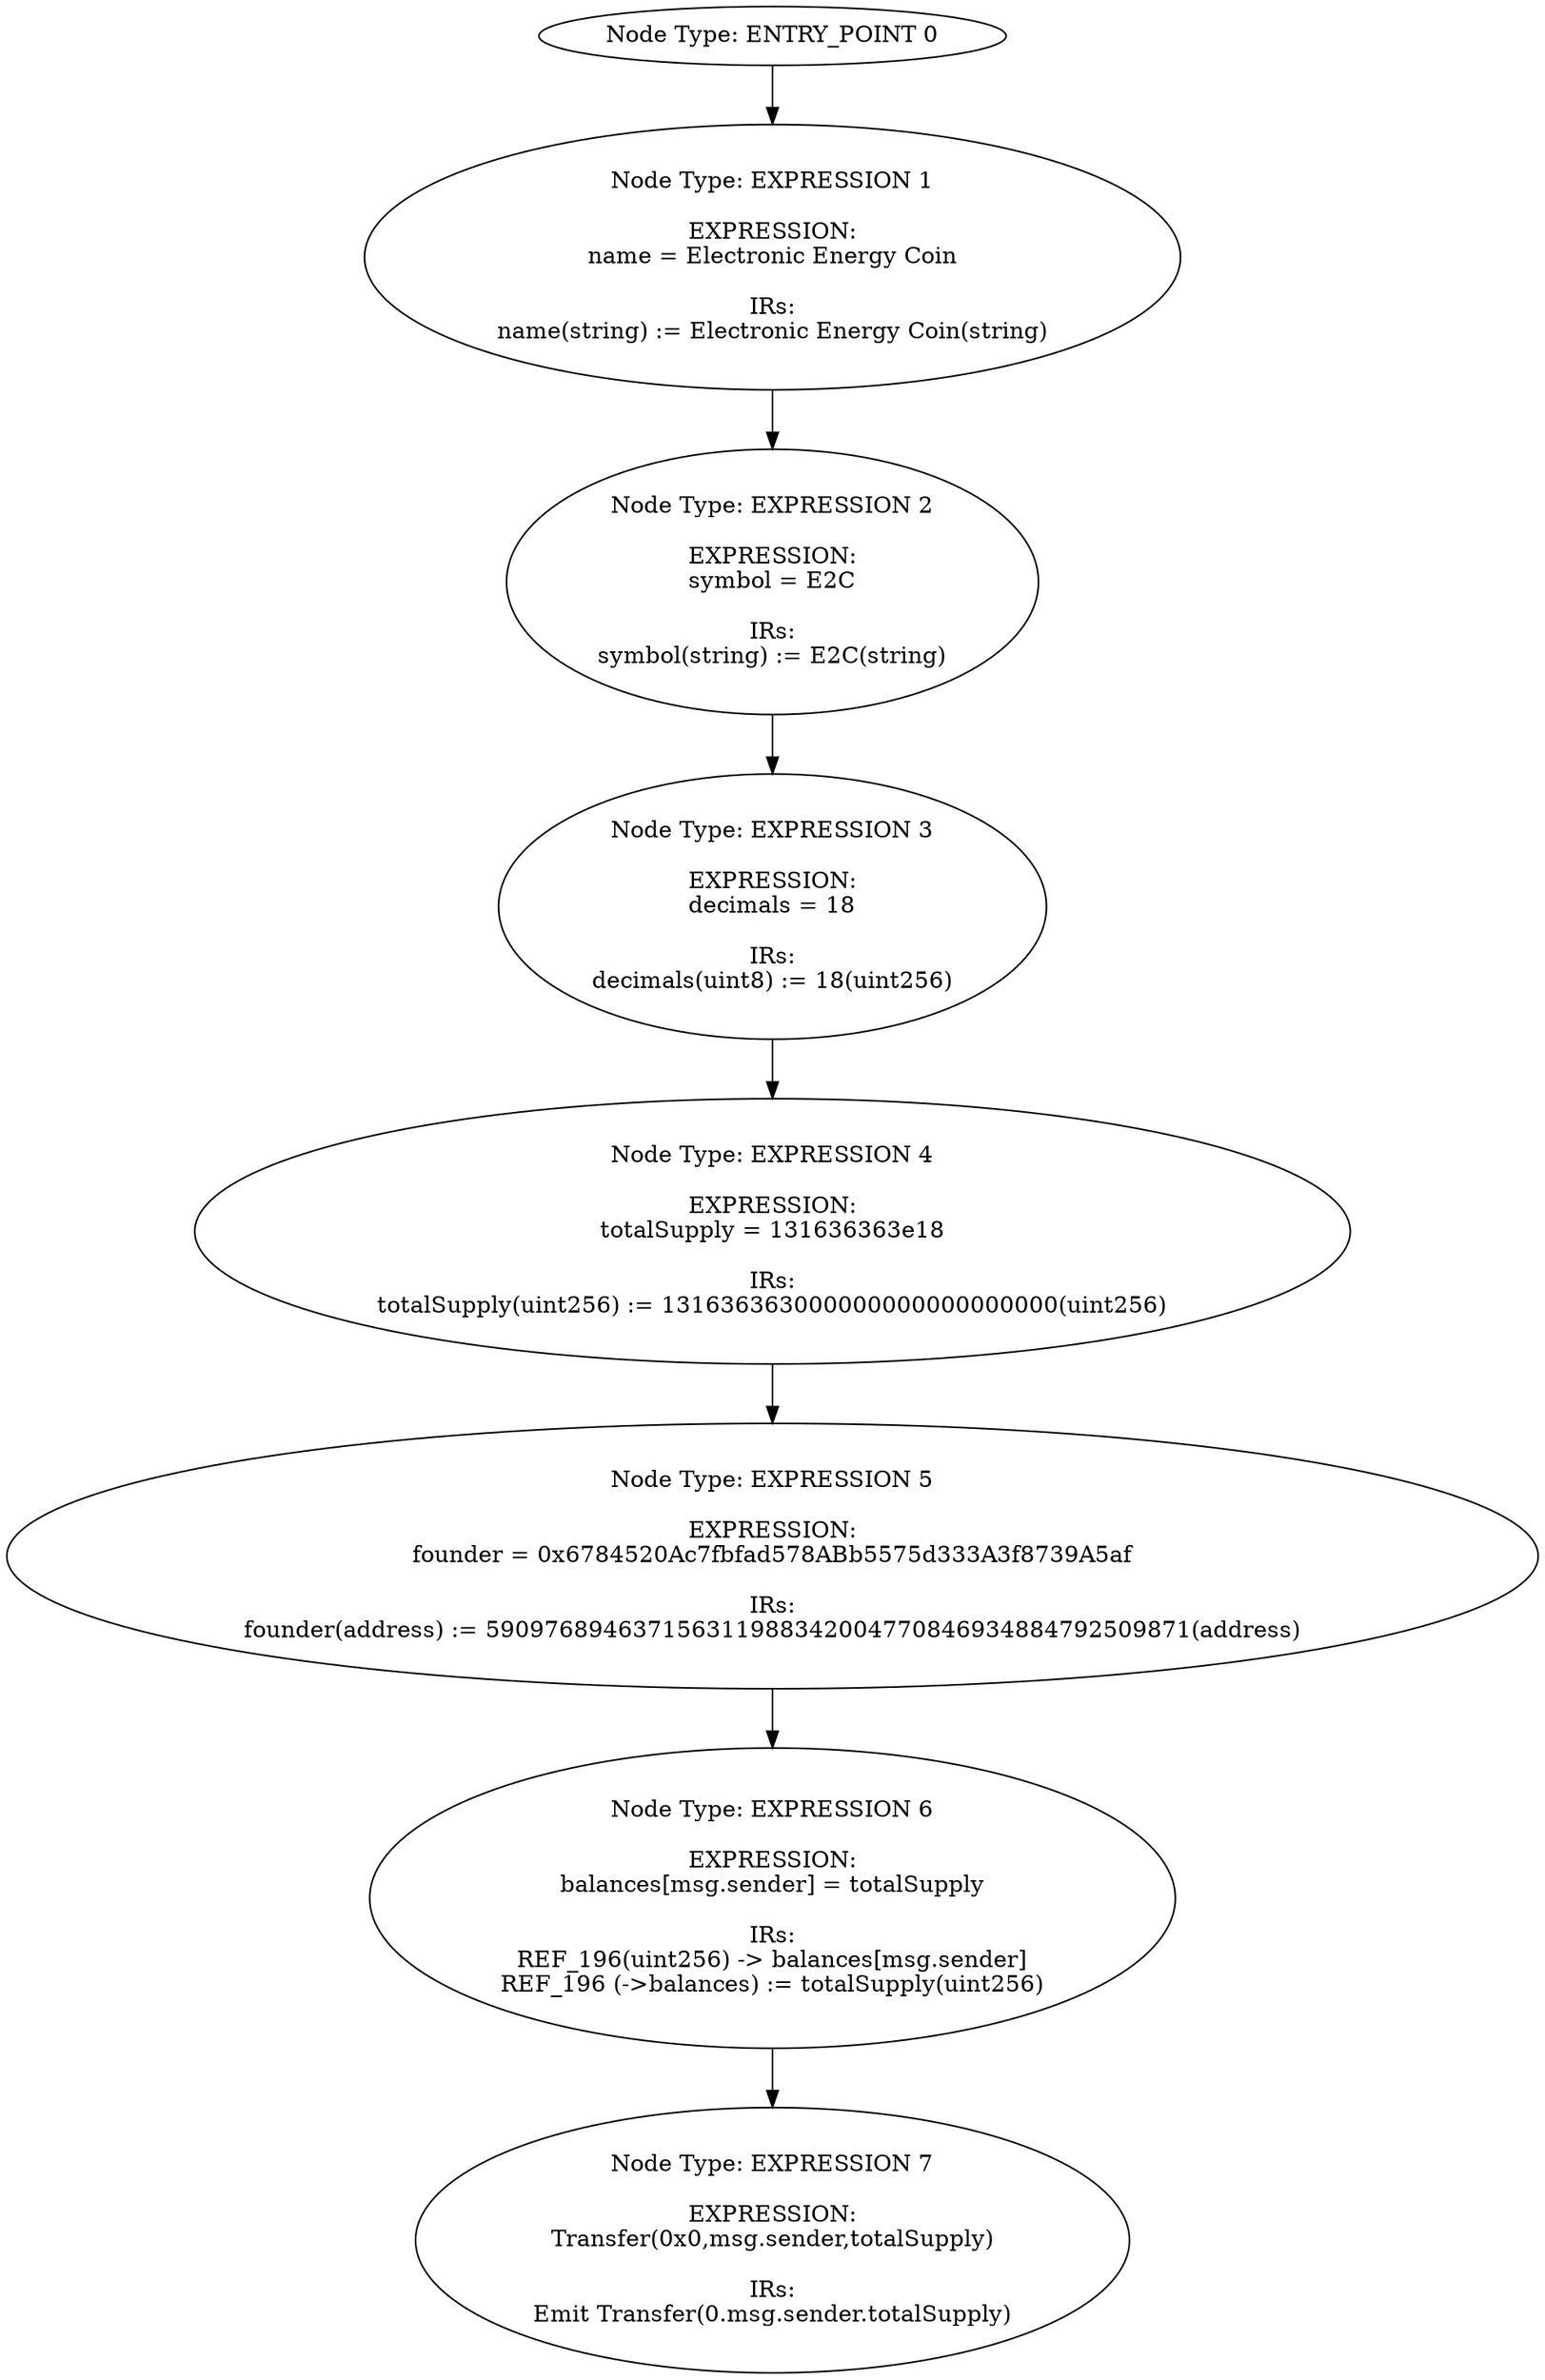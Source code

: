 digraph{
0[label="Node Type: ENTRY_POINT 0
"];
0->1;
1[label="Node Type: EXPRESSION 1

EXPRESSION:
name = Electronic Energy Coin

IRs:
name(string) := Electronic Energy Coin(string)"];
1->2;
2[label="Node Type: EXPRESSION 2

EXPRESSION:
symbol = E2C

IRs:
symbol(string) := E2C(string)"];
2->3;
3[label="Node Type: EXPRESSION 3

EXPRESSION:
decimals = 18

IRs:
decimals(uint8) := 18(uint256)"];
3->4;
4[label="Node Type: EXPRESSION 4

EXPRESSION:
totalSupply = 131636363e18

IRs:
totalSupply(uint256) := 131636363000000000000000000(uint256)"];
4->5;
5[label="Node Type: EXPRESSION 5

EXPRESSION:
founder = 0x6784520Ac7fbfad578ABb5575d333A3f8739A5af

IRs:
founder(address) := 590976894637156311988342004770846934884792509871(address)"];
5->6;
6[label="Node Type: EXPRESSION 6

EXPRESSION:
balances[msg.sender] = totalSupply

IRs:
REF_196(uint256) -> balances[msg.sender]
REF_196 (->balances) := totalSupply(uint256)"];
6->7;
7[label="Node Type: EXPRESSION 7

EXPRESSION:
Transfer(0x0,msg.sender,totalSupply)

IRs:
Emit Transfer(0.msg.sender.totalSupply)"];
}
